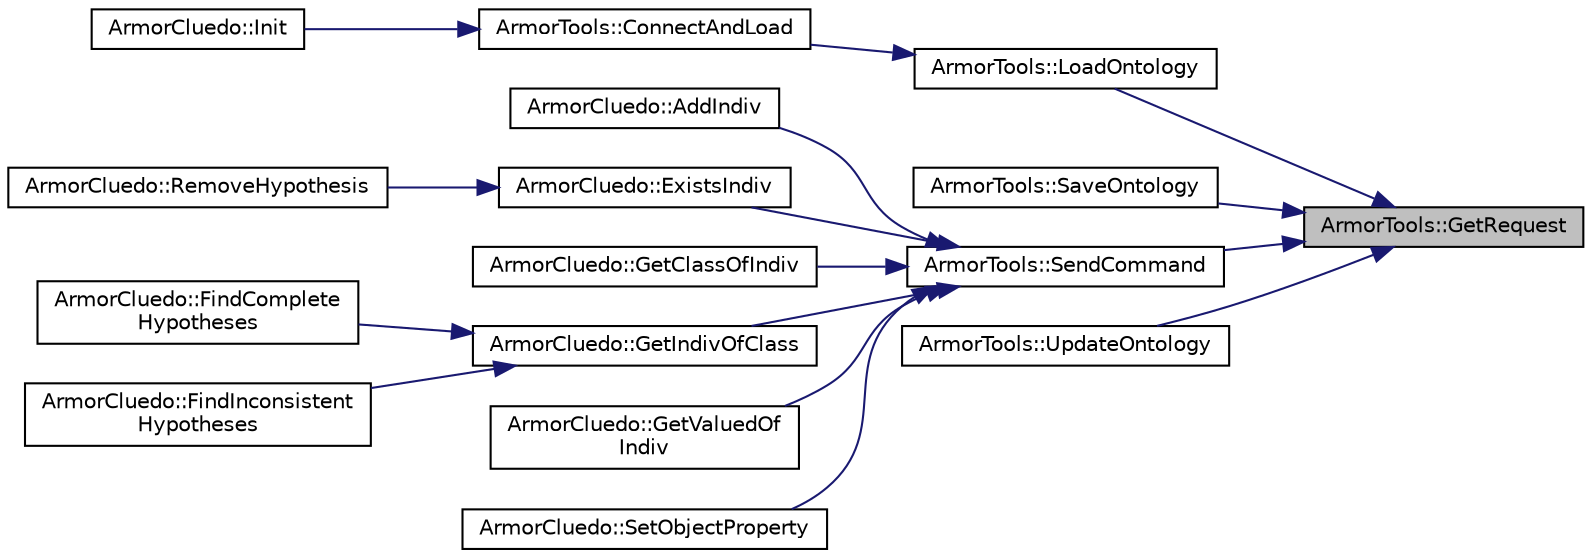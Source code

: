 digraph "ArmorTools::GetRequest"
{
 // LATEX_PDF_SIZE
  edge [fontname="Helvetica",fontsize="10",labelfontname="Helvetica",labelfontsize="10"];
  node [fontname="Helvetica",fontsize="10",shape=record];
  rankdir="RL";
  Node1 [label="ArmorTools::GetRequest",height=0.2,width=0.4,color="black", fillcolor="grey75", style="filled", fontcolor="black",tooltip="quick generation of an aRMOR request"];
  Node1 -> Node2 [dir="back",color="midnightblue",fontsize="10",style="solid",fontname="Helvetica"];
  Node2 [label="ArmorTools::LoadOntology",height=0.2,width=0.4,color="black", fillcolor="white", style="filled",URL="$a00177_ab03c54208a11edf3e3690ba07f0cef5b.html#ab03c54208a11edf3e3690ba07f0cef5b",tooltip="load the ontology from file."];
  Node2 -> Node3 [dir="back",color="midnightblue",fontsize="10",style="solid",fontname="Helvetica"];
  Node3 [label="ArmorTools::ConnectAndLoad",height=0.2,width=0.4,color="black", fillcolor="white", style="filled",URL="$a00177_ad98c8e33df5d1ef3e4c69051ac0dd7ab.html#ad98c8e33df5d1ef3e4c69051ac0dd7ab",tooltip="connect to the server and load the ontology from file."];
  Node3 -> Node4 [dir="back",color="midnightblue",fontsize="10",style="solid",fontname="Helvetica"];
  Node4 [label="ArmorCluedo::Init",height=0.2,width=0.4,color="black", fillcolor="white", style="filled",URL="$a00173_a66ce2d9f5c665ab14761233b32ab1ec6.html#a66ce2d9f5c665ab14761233b32ab1ec6",tooltip="initizalize the interface"];
  Node1 -> Node5 [dir="back",color="midnightblue",fontsize="10",style="solid",fontname="Helvetica"];
  Node5 [label="ArmorTools::SaveOntology",height=0.2,width=0.4,color="black", fillcolor="white", style="filled",URL="$a00177_ad26e4e69e7edcbde9789ca5301c6b4a5.html#ad26e4e69e7edcbde9789ca5301c6b4a5",tooltip="save the ontology on file"];
  Node1 -> Node6 [dir="back",color="midnightblue",fontsize="10",style="solid",fontname="Helvetica"];
  Node6 [label="ArmorTools::SendCommand",height=0.2,width=0.4,color="black", fillcolor="white", style="filled",URL="$a00177_a6033ed90283ec6c78a2bc2b0106d0461.html#a6033ed90283ec6c78a2bc2b0106d0461",tooltip="fill in a command and send it to aRMOR"];
  Node6 -> Node7 [dir="back",color="midnightblue",fontsize="10",style="solid",fontname="Helvetica"];
  Node7 [label="ArmorCluedo::AddIndiv",height=0.2,width=0.4,color="black", fillcolor="white", style="filled",URL="$a00173_ad29930fec7803aed87b7244e73b98bff.html#ad29930fec7803aed87b7244e73b98bff",tooltip="add an individual to the ontology"];
  Node6 -> Node8 [dir="back",color="midnightblue",fontsize="10",style="solid",fontname="Helvetica"];
  Node8 [label="ArmorCluedo::ExistsIndiv",height=0.2,width=0.4,color="black", fillcolor="white", style="filled",URL="$a00173_a2086082362b61607798d6f968c263f9e.html#a2086082362b61607798d6f968c263f9e",tooltip="check if an individual exists"];
  Node8 -> Node9 [dir="back",color="midnightblue",fontsize="10",style="solid",fontname="Helvetica"];
  Node9 [label="ArmorCluedo::RemoveHypothesis",height=0.2,width=0.4,color="black", fillcolor="white", style="filled",URL="$a00173_a4ae659375e7a6d9564973718ece248e2.html#a4ae659375e7a6d9564973718ece248e2",tooltip="discard one hypothesis"];
  Node6 -> Node10 [dir="back",color="midnightblue",fontsize="10",style="solid",fontname="Helvetica"];
  Node10 [label="ArmorCluedo::GetClassOfIndiv",height=0.2,width=0.4,color="black", fillcolor="white", style="filled",URL="$a00173_a49216d015f97a9d510406a90e8c1fe30.html#a49216d015f97a9d510406a90e8c1fe30",tooltip="get the class of a given individual"];
  Node6 -> Node11 [dir="back",color="midnightblue",fontsize="10",style="solid",fontname="Helvetica"];
  Node11 [label="ArmorCluedo::GetIndivOfClass",height=0.2,width=0.4,color="black", fillcolor="white", style="filled",URL="$a00173_afef8229a755f495f008bfe4630a745fa.html#afef8229a755f495f008bfe4630a745fa",tooltip="find the individuals belonging to a class"];
  Node11 -> Node12 [dir="back",color="midnightblue",fontsize="10",style="solid",fontname="Helvetica"];
  Node12 [label="ArmorCluedo::FindComplete\lHypotheses",height=0.2,width=0.4,color="black", fillcolor="white", style="filled",URL="$a00173_aaf1832ed634a017c48e26c48f58c5f68.html#aaf1832ed634a017c48e26c48f58c5f68",tooltip="find all the complete hypotheses"];
  Node11 -> Node13 [dir="back",color="midnightblue",fontsize="10",style="solid",fontname="Helvetica"];
  Node13 [label="ArmorCluedo::FindInconsistent\lHypotheses",height=0.2,width=0.4,color="black", fillcolor="white", style="filled",URL="$a00173_ab278ac3aaffc4c6aceaf3bfb8d5186af.html#ab278ac3aaffc4c6aceaf3bfb8d5186af",tooltip="find all the inconsistent hypotheses"];
  Node6 -> Node14 [dir="back",color="midnightblue",fontsize="10",style="solid",fontname="Helvetica"];
  Node14 [label="ArmorCluedo::GetValuedOf\lIndiv",height=0.2,width=0.4,color="black", fillcolor="white", style="filled",URL="$a00173_a580aef3f0bf9dd1affd06c588e731ff5.html#a580aef3f0bf9dd1affd06c588e731ff5",tooltip="get the values of a property related to a gven individual"];
  Node6 -> Node15 [dir="back",color="midnightblue",fontsize="10",style="solid",fontname="Helvetica"];
  Node15 [label="ArmorCluedo::SetObjectProperty",height=0.2,width=0.4,color="black", fillcolor="white", style="filled",URL="$a00173_ad179234fd676874a09c267abb416d2da.html#ad179234fd676874a09c267abb416d2da",tooltip="set a property true"];
  Node1 -> Node16 [dir="back",color="midnightblue",fontsize="10",style="solid",fontname="Helvetica"];
  Node16 [label="ArmorTools::UpdateOntology",height=0.2,width=0.4,color="black", fillcolor="white", style="filled",URL="$a00177_a0ddf26f9a388377a36263344b1cbf39f.html#a0ddf26f9a388377a36263344b1cbf39f",tooltip="send the command REASON"];
}
